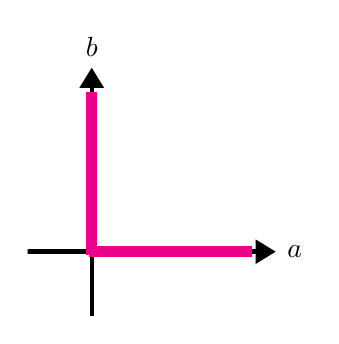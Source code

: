 \begin{tikzpicture}[]
	\begin{axis}[
		axis equal image = {true},
		xmin=-0.2, xmax=1.2, ymin=-0.2, ymax=1.2,
		hide axis = {true},yticklabels={,,},xticklabels={,,}]
		
		\draw[-{Triangle},ultra thick] (-1,0)--(0.575,0) node[right]{$a$};
		\draw[-{Triangle},ultra thick] (0,-1)--(0,0.575) node[above]{$b$};
		\draw[line width=4pt, magenta] (0.0, -0.01)--(0,0.5);
		\draw[line width=4pt, magenta] (-0.01,0)--(0.5,0.0);
		
	\end{axis}
\end{tikzpicture}

